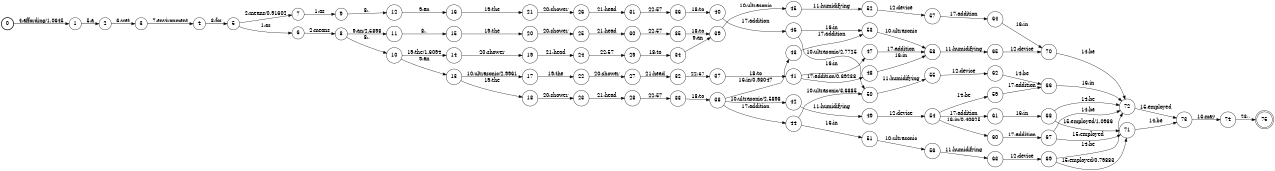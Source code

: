 digraph FST {
rankdir = LR;
size = "8.5,11";
label = "";
center = 1;
orientation = Portrait;
ranksep = "0.4";
nodesep = "0.25";
0 [label = "0", shape = circle, style = bold, fontsize = 14]
	0 -> 1 [label = "4:affording/1.0645", fontsize = 14];
1 [label = "1", shape = circle, style = solid, fontsize = 14]
	1 -> 2 [label = "5:a", fontsize = 14];
2 [label = "2", shape = circle, style = solid, fontsize = 14]
	2 -> 3 [label = "6:wet", fontsize = 14];
3 [label = "3", shape = circle, style = solid, fontsize = 14]
	3 -> 4 [label = "7:environment", fontsize = 14];
4 [label = "4", shape = circle, style = solid, fontsize = 14]
	4 -> 5 [label = "3:for", fontsize = 14];
5 [label = "5", shape = circle, style = solid, fontsize = 14]
	5 -> 6 [label = "1:as", fontsize = 14];
	5 -> 7 [label = "2:means/0.91602", fontsize = 14];
6 [label = "6", shape = circle, style = solid, fontsize = 14]
	6 -> 8 [label = "2:means", fontsize = 14];
7 [label = "7", shape = circle, style = solid, fontsize = 14]
	7 -> 9 [label = "1:as", fontsize = 14];
8 [label = "8", shape = circle, style = solid, fontsize = 14]
	8 -> 10 [label = "8:,", fontsize = 14];
	8 -> 11 [label = "9:an/2.5898", fontsize = 14];
9 [label = "9", shape = circle, style = solid, fontsize = 14]
	9 -> 12 [label = "8:,", fontsize = 14];
10 [label = "10", shape = circle, style = solid, fontsize = 14]
	10 -> 13 [label = "9:an", fontsize = 14];
	10 -> 14 [label = "19:the/1.6094", fontsize = 14];
11 [label = "11", shape = circle, style = solid, fontsize = 14]
	11 -> 15 [label = "8:,", fontsize = 14];
12 [label = "12", shape = circle, style = solid, fontsize = 14]
	12 -> 16 [label = "9:an", fontsize = 14];
13 [label = "13", shape = circle, style = solid, fontsize = 14]
	13 -> 17 [label = "10:ultrasonic/2.9961", fontsize = 14];
	13 -> 18 [label = "19:the", fontsize = 14];
14 [label = "14", shape = circle, style = solid, fontsize = 14]
	14 -> 19 [label = "20:shower", fontsize = 14];
15 [label = "15", shape = circle, style = solid, fontsize = 14]
	15 -> 20 [label = "19:the", fontsize = 14];
16 [label = "16", shape = circle, style = solid, fontsize = 14]
	16 -> 21 [label = "19:the", fontsize = 14];
17 [label = "17", shape = circle, style = solid, fontsize = 14]
	17 -> 22 [label = "19:the", fontsize = 14];
18 [label = "18", shape = circle, style = solid, fontsize = 14]
	18 -> 23 [label = "20:shower", fontsize = 14];
19 [label = "19", shape = circle, style = solid, fontsize = 14]
	19 -> 24 [label = "21:head", fontsize = 14];
20 [label = "20", shape = circle, style = solid, fontsize = 14]
	20 -> 25 [label = "20:shower", fontsize = 14];
21 [label = "21", shape = circle, style = solid, fontsize = 14]
	21 -> 26 [label = "20:shower", fontsize = 14];
22 [label = "22", shape = circle, style = solid, fontsize = 14]
	22 -> 27 [label = "20:shower", fontsize = 14];
23 [label = "23", shape = circle, style = solid, fontsize = 14]
	23 -> 28 [label = "21:head", fontsize = 14];
24 [label = "24", shape = circle, style = solid, fontsize = 14]
	24 -> 29 [label = "22:57", fontsize = 14];
25 [label = "25", shape = circle, style = solid, fontsize = 14]
	25 -> 30 [label = "21:head", fontsize = 14];
26 [label = "26", shape = circle, style = solid, fontsize = 14]
	26 -> 31 [label = "21:head", fontsize = 14];
27 [label = "27", shape = circle, style = solid, fontsize = 14]
	27 -> 32 [label = "21:head", fontsize = 14];
28 [label = "28", shape = circle, style = solid, fontsize = 14]
	28 -> 33 [label = "22:57", fontsize = 14];
29 [label = "29", shape = circle, style = solid, fontsize = 14]
	29 -> 34 [label = "18:to", fontsize = 14];
30 [label = "30", shape = circle, style = solid, fontsize = 14]
	30 -> 35 [label = "22:57", fontsize = 14];
31 [label = "31", shape = circle, style = solid, fontsize = 14]
	31 -> 36 [label = "22:57", fontsize = 14];
32 [label = "32", shape = circle, style = solid, fontsize = 14]
	32 -> 37 [label = "22:57", fontsize = 14];
33 [label = "33", shape = circle, style = solid, fontsize = 14]
	33 -> 38 [label = "18:to", fontsize = 14];
34 [label = "34", shape = circle, style = solid, fontsize = 14]
	34 -> 39 [label = "9:an", fontsize = 14];
35 [label = "35", shape = circle, style = solid, fontsize = 14]
	35 -> 39 [label = "18:to", fontsize = 14];
36 [label = "36", shape = circle, style = solid, fontsize = 14]
	36 -> 40 [label = "18:to", fontsize = 14];
37 [label = "37", shape = circle, style = solid, fontsize = 14]
	37 -> 41 [label = "18:to", fontsize = 14];
38 [label = "38", shape = circle, style = solid, fontsize = 14]
	38 -> 42 [label = "10:ultrasonic/2.5898", fontsize = 14];
	38 -> 43 [label = "16:in/0.98047", fontsize = 14];
	38 -> 44 [label = "17:addition", fontsize = 14];
39 [label = "39", shape = circle, style = solid, fontsize = 14]
	39 -> 45 [label = "10:ultrasonic", fontsize = 14];
40 [label = "40", shape = circle, style = solid, fontsize = 14]
	40 -> 46 [label = "17:addition", fontsize = 14];
41 [label = "41", shape = circle, style = solid, fontsize = 14]
	41 -> 47 [label = "16:in", fontsize = 14];
	41 -> 48 [label = "17:addition/0.69238", fontsize = 14];
42 [label = "42", shape = circle, style = solid, fontsize = 14]
	42 -> 49 [label = "11:humidifying", fontsize = 14];
43 [label = "43", shape = circle, style = solid, fontsize = 14]
	43 -> 53 [label = "17:addition", fontsize = 14];
44 [label = "44", shape = circle, style = solid, fontsize = 14]
	44 -> 50 [label = "10:ultrasonic/3.6885", fontsize = 14];
	44 -> 51 [label = "16:in", fontsize = 14];
45 [label = "45", shape = circle, style = solid, fontsize = 14]
	45 -> 52 [label = "11:humidifying", fontsize = 14];
46 [label = "46", shape = circle, style = solid, fontsize = 14]
	46 -> 50 [label = "10:ultrasonic/2.7725", fontsize = 14];
	46 -> 53 [label = "16:in", fontsize = 14];
47 [label = "47", shape = circle, style = solid, fontsize = 14]
	47 -> 58 [label = "17:addition", fontsize = 14];
48 [label = "48", shape = circle, style = solid, fontsize = 14]
	48 -> 58 [label = "16:in", fontsize = 14];
49 [label = "49", shape = circle, style = solid, fontsize = 14]
	49 -> 54 [label = "12:device", fontsize = 14];
50 [label = "50", shape = circle, style = solid, fontsize = 14]
	50 -> 55 [label = "11:humidifying", fontsize = 14];
51 [label = "51", shape = circle, style = solid, fontsize = 14]
	51 -> 56 [label = "10:ultrasonic", fontsize = 14];
52 [label = "52", shape = circle, style = solid, fontsize = 14]
	52 -> 57 [label = "12:device", fontsize = 14];
53 [label = "53", shape = circle, style = solid, fontsize = 14]
	53 -> 58 [label = "10:ultrasonic", fontsize = 14];
54 [label = "54", shape = circle, style = solid, fontsize = 14]
	54 -> 59 [label = "14:be", fontsize = 14];
	54 -> 60 [label = "16:in/0.40625", fontsize = 14];
	54 -> 61 [label = "17:addition", fontsize = 14];
55 [label = "55", shape = circle, style = solid, fontsize = 14]
	55 -> 62 [label = "12:device", fontsize = 14];
56 [label = "56", shape = circle, style = solid, fontsize = 14]
	56 -> 63 [label = "11:humidifying", fontsize = 14];
57 [label = "57", shape = circle, style = solid, fontsize = 14]
	57 -> 64 [label = "17:addition", fontsize = 14];
58 [label = "58", shape = circle, style = solid, fontsize = 14]
	58 -> 65 [label = "11:humidifying", fontsize = 14];
59 [label = "59", shape = circle, style = solid, fontsize = 14]
	59 -> 66 [label = "17:addition", fontsize = 14];
60 [label = "60", shape = circle, style = solid, fontsize = 14]
	60 -> 67 [label = "17:addition", fontsize = 14];
61 [label = "61", shape = circle, style = solid, fontsize = 14]
	61 -> 68 [label = "16:in", fontsize = 14];
62 [label = "62", shape = circle, style = solid, fontsize = 14]
	62 -> 66 [label = "14:be", fontsize = 14];
63 [label = "63", shape = circle, style = solid, fontsize = 14]
	63 -> 69 [label = "12:device", fontsize = 14];
64 [label = "64", shape = circle, style = solid, fontsize = 14]
	64 -> 70 [label = "16:in", fontsize = 14];
65 [label = "65", shape = circle, style = solid, fontsize = 14]
	65 -> 70 [label = "12:device", fontsize = 14];
66 [label = "66", shape = circle, style = solid, fontsize = 14]
	66 -> 72 [label = "16:in", fontsize = 14];
67 [label = "67", shape = circle, style = solid, fontsize = 14]
	67 -> 72 [label = "14:be", fontsize = 14];
	67 -> 71 [label = "15:employed", fontsize = 14];
68 [label = "68", shape = circle, style = solid, fontsize = 14]
	68 -> 72 [label = "14:be", fontsize = 14];
	68 -> 71 [label = "15:employed/1.0986", fontsize = 14];
69 [label = "69", shape = circle, style = solid, fontsize = 14]
	69 -> 72 [label = "14:be", fontsize = 14];
	69 -> 71 [label = "15:employed/0.79883", fontsize = 14];
70 [label = "70", shape = circle, style = solid, fontsize = 14]
	70 -> 72 [label = "14:be", fontsize = 14];
71 [label = "71", shape = circle, style = solid, fontsize = 14]
	71 -> 73 [label = "14:be", fontsize = 14];
72 [label = "72", shape = circle, style = solid, fontsize = 14]
	72 -> 73 [label = "15:employed", fontsize = 14];
73 [label = "73", shape = circle, style = solid, fontsize = 14]
	73 -> 74 [label = "13:may", fontsize = 14];
74 [label = "74", shape = circle, style = solid, fontsize = 14]
	74 -> 75 [label = "23:.", fontsize = 14];
75 [label = "75", shape = doublecircle, style = solid, fontsize = 14]
}
